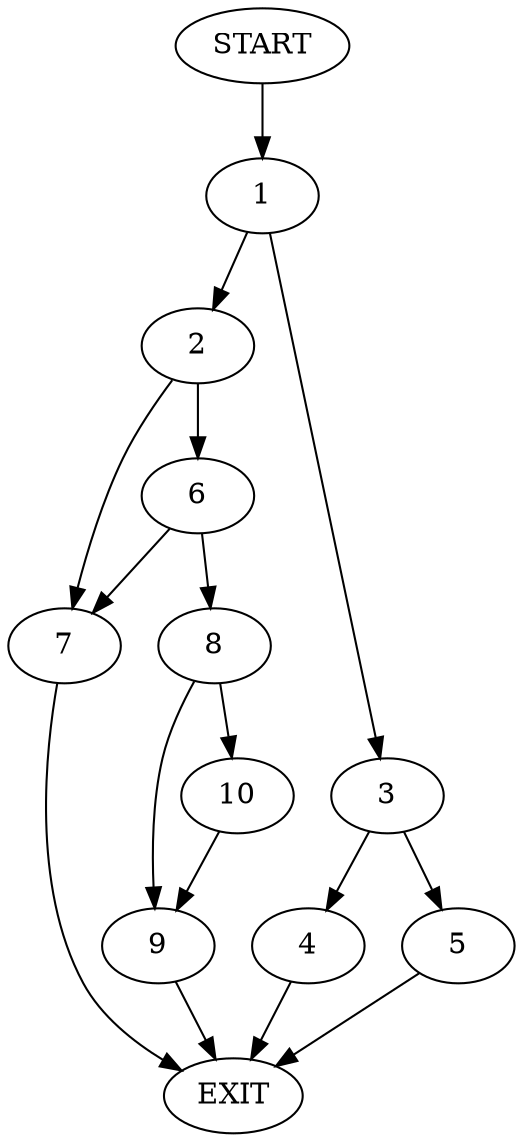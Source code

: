digraph {
0 [label="START"]
11 [label="EXIT"]
0 -> 1
1 -> 2
1 -> 3
3 -> 4
3 -> 5
2 -> 6
2 -> 7
4 -> 11
5 -> 11
6 -> 8
6 -> 7
7 -> 11
8 -> 9
8 -> 10
9 -> 11
10 -> 9
}
